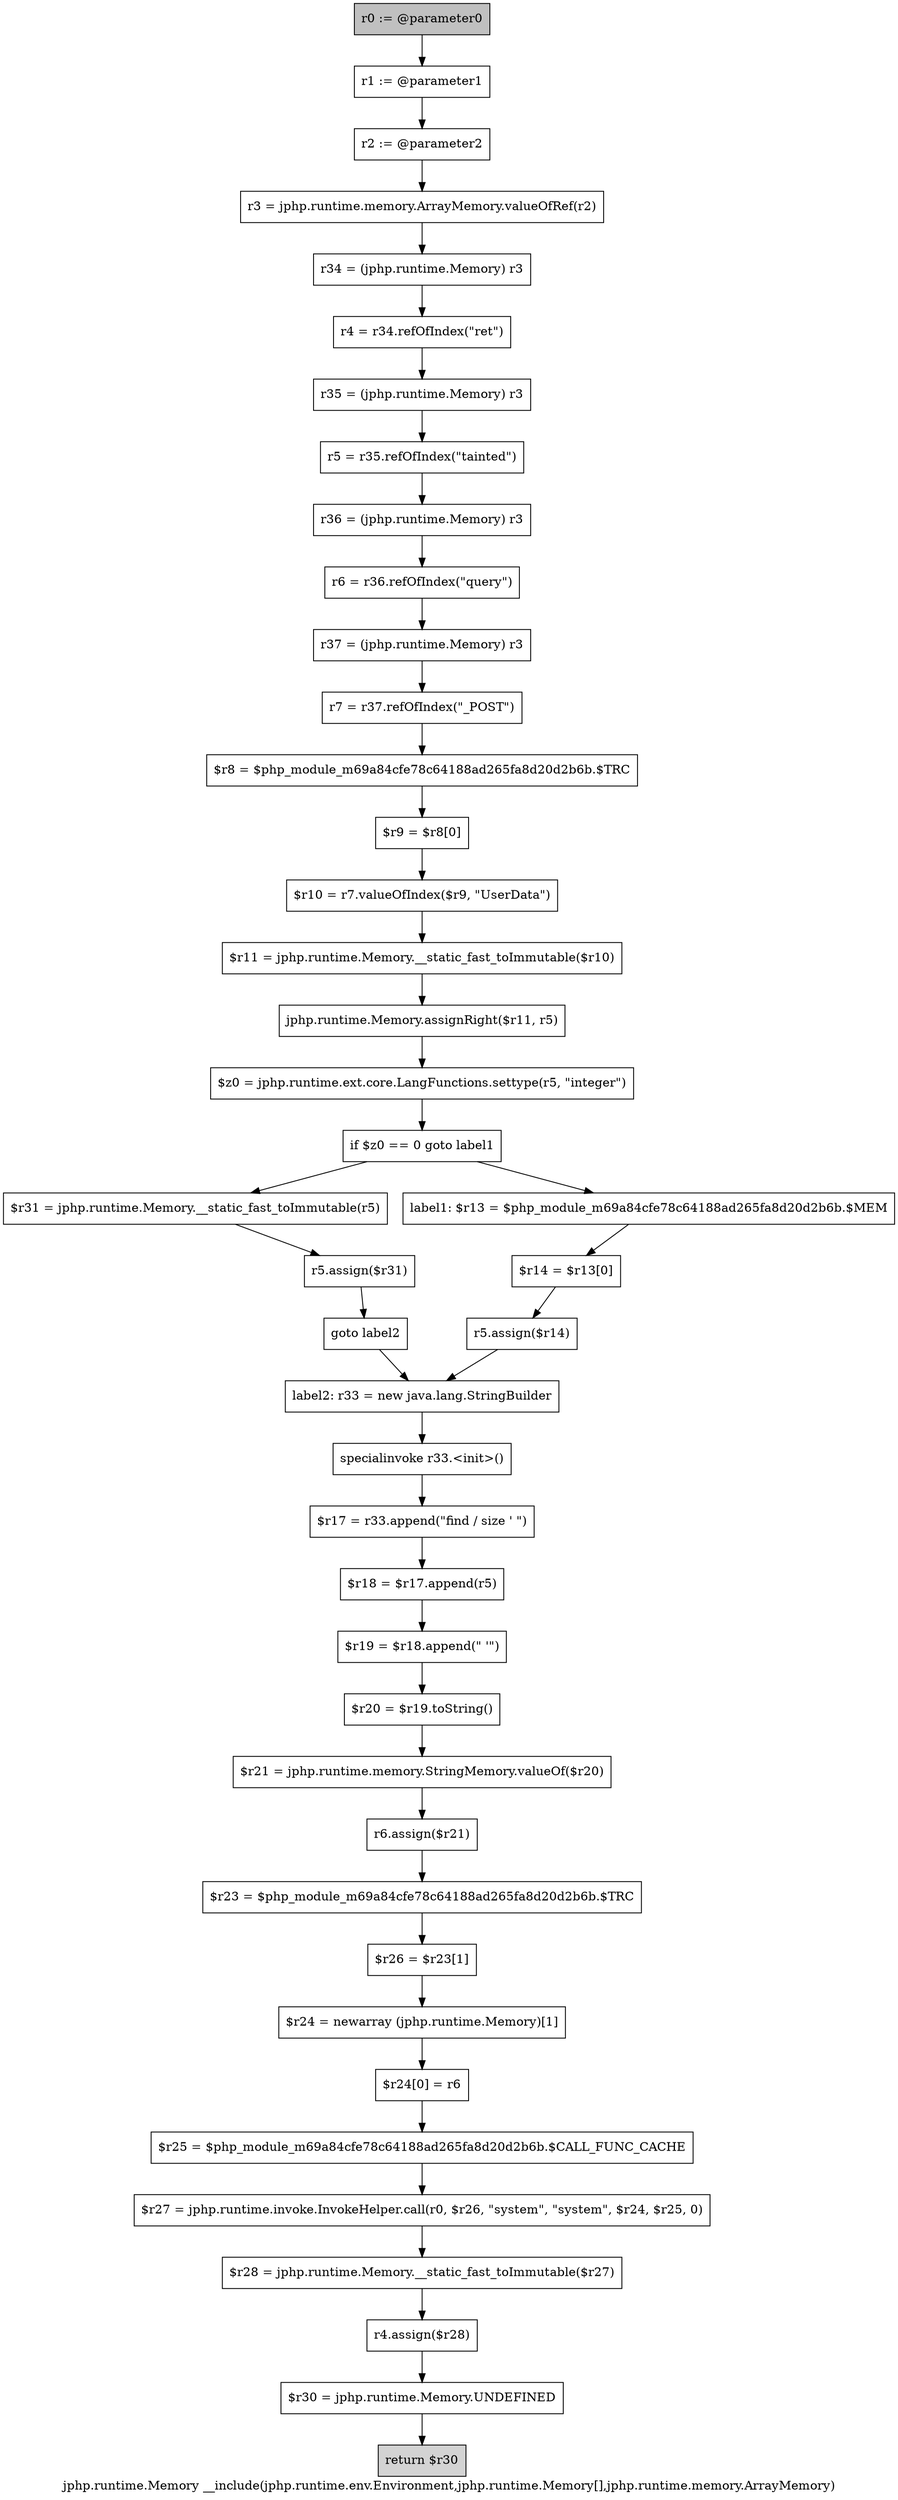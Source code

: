 digraph "jphp.runtime.Memory __include(jphp.runtime.env.Environment,jphp.runtime.Memory[],jphp.runtime.memory.ArrayMemory)" {
    label="jphp.runtime.Memory __include(jphp.runtime.env.Environment,jphp.runtime.Memory[],jphp.runtime.memory.ArrayMemory)";
    node [shape=box];
    "0" [style=filled,fillcolor=gray,label="r0 := @parameter0",];
    "1" [label="r1 := @parameter1",];
    "0"->"1";
    "2" [label="r2 := @parameter2",];
    "1"->"2";
    "3" [label="r3 = jphp.runtime.memory.ArrayMemory.valueOfRef(r2)",];
    "2"->"3";
    "4" [label="r34 = (jphp.runtime.Memory) r3",];
    "3"->"4";
    "5" [label="r4 = r34.refOfIndex(\"ret\")",];
    "4"->"5";
    "6" [label="r35 = (jphp.runtime.Memory) r3",];
    "5"->"6";
    "7" [label="r5 = r35.refOfIndex(\"tainted\")",];
    "6"->"7";
    "8" [label="r36 = (jphp.runtime.Memory) r3",];
    "7"->"8";
    "9" [label="r6 = r36.refOfIndex(\"query\")",];
    "8"->"9";
    "10" [label="r37 = (jphp.runtime.Memory) r3",];
    "9"->"10";
    "11" [label="r7 = r37.refOfIndex(\"_POST\")",];
    "10"->"11";
    "12" [label="$r8 = $php_module_m69a84cfe78c64188ad265fa8d20d2b6b.$TRC",];
    "11"->"12";
    "13" [label="$r9 = $r8[0]",];
    "12"->"13";
    "14" [label="$r10 = r7.valueOfIndex($r9, \"UserData\")",];
    "13"->"14";
    "15" [label="$r11 = jphp.runtime.Memory.__static_fast_toImmutable($r10)",];
    "14"->"15";
    "16" [label="jphp.runtime.Memory.assignRight($r11, r5)",];
    "15"->"16";
    "17" [label="$z0 = jphp.runtime.ext.core.LangFunctions.settype(r5, \"integer\")",];
    "16"->"17";
    "18" [label="if $z0 == 0 goto label1",];
    "17"->"18";
    "19" [label="$r31 = jphp.runtime.Memory.__static_fast_toImmutable(r5)",];
    "18"->"19";
    "22" [label="label1: $r13 = $php_module_m69a84cfe78c64188ad265fa8d20d2b6b.$MEM",];
    "18"->"22";
    "20" [label="r5.assign($r31)",];
    "19"->"20";
    "21" [label="goto label2",];
    "20"->"21";
    "25" [label="label2: r33 = new java.lang.StringBuilder",];
    "21"->"25";
    "23" [label="$r14 = $r13[0]",];
    "22"->"23";
    "24" [label="r5.assign($r14)",];
    "23"->"24";
    "24"->"25";
    "26" [label="specialinvoke r33.<init>()",];
    "25"->"26";
    "27" [label="$r17 = r33.append(\"find / size \' \")",];
    "26"->"27";
    "28" [label="$r18 = $r17.append(r5)",];
    "27"->"28";
    "29" [label="$r19 = $r18.append(\" \'\")",];
    "28"->"29";
    "30" [label="$r20 = $r19.toString()",];
    "29"->"30";
    "31" [label="$r21 = jphp.runtime.memory.StringMemory.valueOf($r20)",];
    "30"->"31";
    "32" [label="r6.assign($r21)",];
    "31"->"32";
    "33" [label="$r23 = $php_module_m69a84cfe78c64188ad265fa8d20d2b6b.$TRC",];
    "32"->"33";
    "34" [label="$r26 = $r23[1]",];
    "33"->"34";
    "35" [label="$r24 = newarray (jphp.runtime.Memory)[1]",];
    "34"->"35";
    "36" [label="$r24[0] = r6",];
    "35"->"36";
    "37" [label="$r25 = $php_module_m69a84cfe78c64188ad265fa8d20d2b6b.$CALL_FUNC_CACHE",];
    "36"->"37";
    "38" [label="$r27 = jphp.runtime.invoke.InvokeHelper.call(r0, $r26, \"system\", \"system\", $r24, $r25, 0)",];
    "37"->"38";
    "39" [label="$r28 = jphp.runtime.Memory.__static_fast_toImmutable($r27)",];
    "38"->"39";
    "40" [label="r4.assign($r28)",];
    "39"->"40";
    "41" [label="$r30 = jphp.runtime.Memory.UNDEFINED",];
    "40"->"41";
    "42" [style=filled,fillcolor=lightgray,label="return $r30",];
    "41"->"42";
}

